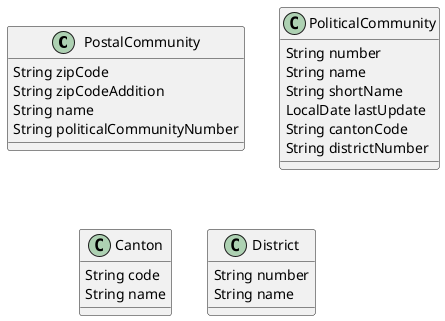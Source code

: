 @startuml

class PostalCommunity [[java:ch.aaap.assignment.model.PostalCommunity]] {
	String zipCode
	String zipCodeAddition
	String name
	String politicalCommunityNumber
}

class PoliticalCommunity [[java:ch.aaap.assignment.model.PoliticalCommunity]] {
	String number
	String name
	String shortName
	LocalDate lastUpdate
	String cantonCode
	String districtNumber
}

class Canton [[java:ch.aaap.assignment.model.Canton]] {
	String code
	String name
}

class District [[java:ch.aaap.assignment.model.District]] {
	String number
	String name
}

@enduml
